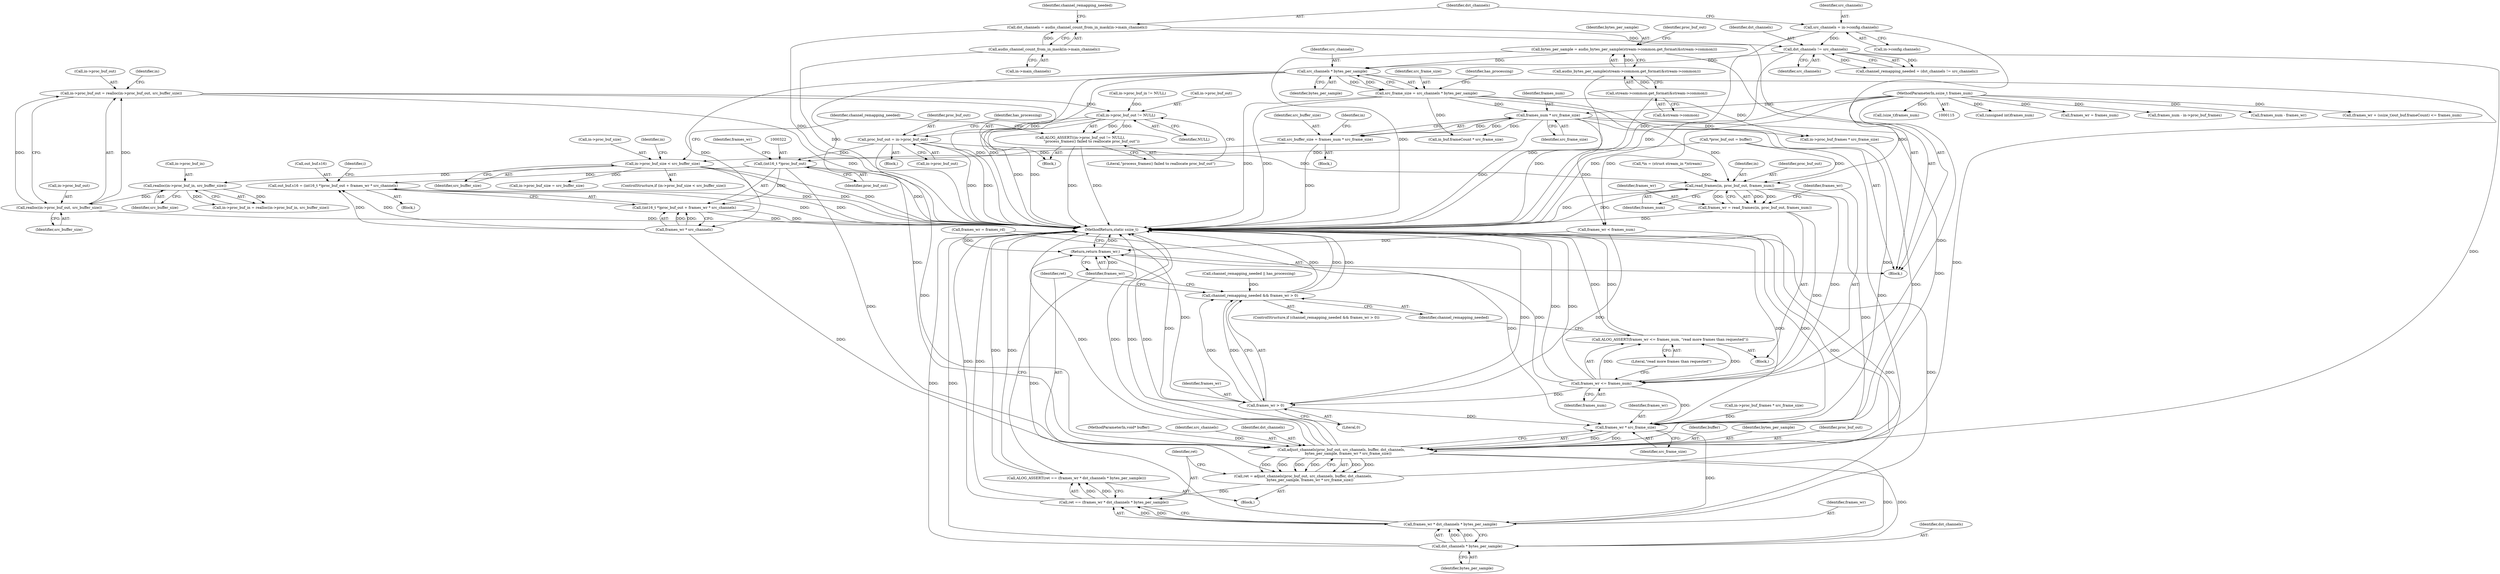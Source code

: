 digraph "0_Android_7df7ec13b1d222ac3a66797fbe432605ea8f973f@API" {
"1000217" [label="(Call,in->proc_buf_out = realloc(in->proc_buf_out, src_buffer_size))"];
"1000221" [label="(Call,realloc(in->proc_buf_out, src_buffer_size))"];
"1000205" [label="(Call,realloc(in->proc_buf_in, src_buffer_size))"];
"1000190" [label="(Call,in->proc_buf_size < src_buffer_size)"];
"1000184" [label="(Call,src_buffer_size = frames_num * src_frame_size)"];
"1000186" [label="(Call,frames_num * src_frame_size)"];
"1000118" [label="(MethodParameterIn,ssize_t frames_num)"];
"1000165" [label="(Call,src_frame_size = src_channels * bytes_per_sample)"];
"1000167" [label="(Call,src_channels * bytes_per_sample)"];
"1000161" [label="(Call,dst_channels != src_channels)"];
"1000152" [label="(Call,dst_channels = audio_channel_count_from_in_mask(in->main_channels))"];
"1000154" [label="(Call,audio_channel_count_from_in_mask(in->main_channels))"];
"1000144" [label="(Call,src_channels = in->config.channels)"];
"1000131" [label="(Call,bytes_per_sample = audio_bytes_per_sample(stream->common.get_format(&stream->common)))"];
"1000133" [label="(Call,audio_bytes_per_sample(stream->common.get_format(&stream->common)))"];
"1000134" [label="(Call,stream->common.get_format(&stream->common))"];
"1000227" [label="(Call,in->proc_buf_out != NULL)"];
"1000226" [label="(Call,ALOG_ASSERT((in->proc_buf_out != NULL),\n                    \"process_frames() failed to reallocate proc_buf_out\"))"];
"1000236" [label="(Call,proc_buf_out = in->proc_buf_out)"];
"1000321" [label="(Call,(int16_t *)proc_buf_out)"];
"1000316" [label="(Call,out_buf.s16 = (int16_t *)proc_buf_out + frames_wr * src_channels)"];
"1000320" [label="(Call,(int16_t *)proc_buf_out + frames_wr * src_channels)"];
"1000449" [label="(Call,adjust_channels(proc_buf_out, src_channels, buffer, dst_channels,\n            bytes_per_sample, frames_wr * src_frame_size))"];
"1000447" [label="(Call,ret = adjust_channels(proc_buf_out, src_channels, buffer, dst_channels,\n            bytes_per_sample, frames_wr * src_frame_size))"];
"1000459" [label="(Call,ret == (frames_wr * dst_channels * bytes_per_sample))"];
"1000458" [label="(Call,ALOG_ASSERT(ret == (frames_wr * dst_channels * bytes_per_sample)))"];
"1000463" [label="(Call,dst_channels * bytes_per_sample)"];
"1000461" [label="(Call,frames_wr * dst_channels * bytes_per_sample)"];
"1000466" [label="(Return,return frames_wr;)"];
"1000430" [label="(Call,read_frames(in, proc_buf_out, frames_num))"];
"1000428" [label="(Call,frames_wr = read_frames(in, proc_buf_out, frames_num))"];
"1000435" [label="(Call,frames_wr <= frames_num)"];
"1000434" [label="(Call,ALOG_ASSERT(frames_wr <= frames_num, \"read more frames than requested\"))"];
"1000442" [label="(Call,frames_wr > 0)"];
"1000440" [label="(Call,channel_remapping_needed && frames_wr > 0)"];
"1000455" [label="(Call,frames_wr * src_frame_size)"];
"1000325" [label="(Identifier,frames_wr)"];
"1000441" [label="(Identifier,channel_remapping_needed)"];
"1000448" [label="(Identifier,ret)"];
"1000221" [label="(Call,realloc(in->proc_buf_out, src_buffer_size))"];
"1000179" [label="(Call,channel_remapping_needed || has_processing)"];
"1000227" [label="(Call,in->proc_buf_out != NULL)"];
"1000317" [label="(Call,out_buf.s16)"];
"1000467" [label="(Identifier,frames_wr)"];
"1000133" [label="(Call,audio_bytes_per_sample(stream->common.get_format(&stream->common)))"];
"1000165" [label="(Call,src_frame_size = src_channels * bytes_per_sample)"];
"1000420" [label="(Call,(unsigned int)frames_num)"];
"1000423" [label="(Call,frames_wr = frames_num)"];
"1000209" [label="(Identifier,src_buffer_size)"];
"1000235" [label="(Block,)"];
"1000320" [label="(Call,(int16_t *)proc_buf_out + frames_wr * src_channels)"];
"1000185" [label="(Identifier,src_buffer_size)"];
"1000194" [label="(Identifier,src_buffer_size)"];
"1000462" [label="(Identifier,frames_wr)"];
"1000118" [label="(MethodParameterIn,ssize_t frames_num)"];
"1000459" [label="(Call,ret == (frames_wr * dst_channels * bytes_per_sample))"];
"1000182" [label="(Block,)"];
"1000218" [label="(Call,in->proc_buf_out)"];
"1000190" [label="(Call,in->proc_buf_size < src_buffer_size)"];
"1000162" [label="(Identifier,dst_channels)"];
"1000445" [label="(Block,)"];
"1000452" [label="(Identifier,buffer)"];
"1000456" [label="(Identifier,frames_wr)"];
"1000321" [label="(Call,(int16_t *)proc_buf_out)"];
"1000284" [label="(Call,frames_wr = frames_rd)"];
"1000454" [label="(Identifier,bytes_per_sample)"];
"1000465" [label="(Identifier,bytes_per_sample)"];
"1000169" [label="(Identifier,bytes_per_sample)"];
"1000232" [label="(Literal,\"process_frames() failed to reallocate proc_buf_out\")"];
"1000160" [label="(Identifier,channel_remapping_needed)"];
"1000217" [label="(Call,in->proc_buf_out = realloc(in->proc_buf_out, src_buffer_size))"];
"1000167" [label="(Call,src_channels * bytes_per_sample)"];
"1000461" [label="(Call,frames_wr * dst_channels * bytes_per_sample)"];
"1000245" [label="(Call,frames_wr < frames_num)"];
"1000161" [label="(Call,dst_channels != src_channels)"];
"1000449" [label="(Call,adjust_channels(proc_buf_out, src_channels, buffer, dst_channels,\n            bytes_per_sample, frames_wr * src_frame_size))"];
"1000437" [label="(Identifier,frames_num)"];
"1000196" [label="(Call,in->proc_buf_size = src_buffer_size)"];
"1000191" [label="(Call,in->proc_buf_size)"];
"1000225" [label="(Identifier,src_buffer_size)"];
"1000195" [label="(Block,)"];
"1000237" [label="(Identifier,proc_buf_out)"];
"1000192" [label="(Identifier,in)"];
"1000205" [label="(Call,realloc(in->proc_buf_in, src_buffer_size))"];
"1000140" [label="(Call,*proc_buf_out = buffer)"];
"1000436" [label="(Identifier,frames_wr)"];
"1000236" [label="(Call,proc_buf_out = in->proc_buf_out)"];
"1000460" [label="(Identifier,ret)"];
"1000141" [label="(Identifier,proc_buf_out)"];
"1000444" [label="(Literal,0)"];
"1000379" [label="(Call,in->proc_buf_frames * src_frame_size)"];
"1000242" [label="(Identifier,has_processing)"];
"1000153" [label="(Identifier,dst_channels)"];
"1000155" [label="(Call,in->main_channels)"];
"1000330" [label="(Identifier,i)"];
"1000438" [label="(Literal,\"read more frames than requested\")"];
"1000154" [label="(Call,audio_channel_count_from_in_mask(in->main_channels))"];
"1000450" [label="(Identifier,proc_buf_out)"];
"1000428" [label="(Call,frames_wr = read_frames(in, proc_buf_out, frames_num))"];
"1000201" [label="(Call,in->proc_buf_in = realloc(in->proc_buf_in, src_buffer_size))"];
"1000134" [label="(Call,stream->common.get_format(&stream->common))"];
"1000146" [label="(Call,in->config.channels)"];
"1000228" [label="(Call,in->proc_buf_out)"];
"1000117" [label="(MethodParameterIn,void* buffer)"];
"1000374" [label="(Call,in_buf.frameCount * src_frame_size)"];
"1000442" [label="(Call,frames_wr > 0)"];
"1000229" [label="(Identifier,in)"];
"1000316" [label="(Call,out_buf.s16 = (int16_t *)proc_buf_out + frames_wr * src_channels)"];
"1000431" [label="(Identifier,in)"];
"1000248" [label="(Block,)"];
"1000189" [label="(ControlStructure,if (in->proc_buf_size < src_buffer_size))"];
"1000198" [label="(Identifier,in)"];
"1000432" [label="(Identifier,proc_buf_out)"];
"1000163" [label="(Identifier,src_channels)"];
"1000231" [label="(Identifier,NULL)"];
"1000159" [label="(Call,channel_remapping_needed = (dst_channels != src_channels))"];
"1000152" [label="(Call,dst_channels = audio_channel_count_from_in_mask(in->main_channels))"];
"1000458" [label="(Call,ALOG_ASSERT(ret == (frames_wr * dst_channels * bytes_per_sample)))"];
"1000463" [label="(Call,dst_channels * bytes_per_sample)"];
"1000238" [label="(Call,in->proc_buf_out)"];
"1000427" [label="(Block,)"];
"1000440" [label="(Call,channel_remapping_needed && frames_wr > 0)"];
"1000121" [label="(Call,*in = (struct stream_in *)stream)"];
"1000119" [label="(Block,)"];
"1000434" [label="(Call,ALOG_ASSERT(frames_wr <= frames_num, \"read more frames than requested\"))"];
"1000451" [label="(Identifier,src_channels)"];
"1000447" [label="(Call,ret = adjust_channels(proc_buf_out, src_channels, buffer, dst_channels,\n            bytes_per_sample, frames_wr * src_frame_size))"];
"1000466" [label="(Return,return frames_wr;)"];
"1000323" [label="(Identifier,proc_buf_out)"];
"1000211" [label="(Call,in->proc_buf_in != NULL)"];
"1000206" [label="(Call,in->proc_buf_in)"];
"1000453" [label="(Identifier,dst_channels)"];
"1000186" [label="(Call,frames_num * src_frame_size)"];
"1000166" [label="(Identifier,src_frame_size)"];
"1000184" [label="(Call,src_buffer_size = frames_num * src_frame_size)"];
"1000429" [label="(Identifier,frames_wr)"];
"1000455" [label="(Call,frames_wr * src_frame_size)"];
"1000172" [label="(Identifier,has_processing)"];
"1000443" [label="(Identifier,frames_wr)"];
"1000226" [label="(Call,ALOG_ASSERT((in->proc_buf_out != NULL),\n                    \"process_frames() failed to reallocate proc_buf_out\"))"];
"1000274" [label="(Call,frames_num - in->proc_buf_frames)"];
"1000433" [label="(Identifier,frames_num)"];
"1000439" [label="(ControlStructure,if (channel_remapping_needed && frames_wr > 0))"];
"1000145" [label="(Identifier,src_channels)"];
"1000132" [label="(Identifier,bytes_per_sample)"];
"1000144" [label="(Call,src_channels = in->config.channels)"];
"1000188" [label="(Identifier,src_frame_size)"];
"1000234" [label="(Identifier,channel_remapping_needed)"];
"1000464" [label="(Identifier,dst_channels)"];
"1000187" [label="(Identifier,frames_num)"];
"1000131" [label="(Call,bytes_per_sample = audio_bytes_per_sample(stream->common.get_format(&stream->common)))"];
"1000313" [label="(Call,frames_num - frames_wr)"];
"1000430" [label="(Call,read_frames(in, proc_buf_out, frames_num))"];
"1000468" [label="(MethodReturn,static ssize_t)"];
"1000135" [label="(Call,&stream->common)"];
"1000222" [label="(Call,in->proc_buf_out)"];
"1000395" [label="(Call,(frames_wr + (ssize_t)out_buf.frameCount) <= frames_num)"];
"1000168" [label="(Identifier,src_channels)"];
"1000435" [label="(Call,frames_wr <= frames_num)"];
"1000269" [label="(Call,in->proc_buf_frames * src_frame_size)"];
"1000254" [label="(Call,(size_t)frames_num)"];
"1000324" [label="(Call,frames_wr * src_channels)"];
"1000457" [label="(Identifier,src_frame_size)"];
"1000217" -> "1000195"  [label="AST: "];
"1000217" -> "1000221"  [label="CFG: "];
"1000218" -> "1000217"  [label="AST: "];
"1000221" -> "1000217"  [label="AST: "];
"1000229" -> "1000217"  [label="CFG: "];
"1000217" -> "1000468"  [label="DDG: "];
"1000221" -> "1000217"  [label="DDG: "];
"1000221" -> "1000217"  [label="DDG: "];
"1000217" -> "1000227"  [label="DDG: "];
"1000221" -> "1000225"  [label="CFG: "];
"1000222" -> "1000221"  [label="AST: "];
"1000225" -> "1000221"  [label="AST: "];
"1000221" -> "1000468"  [label="DDG: "];
"1000205" -> "1000221"  [label="DDG: "];
"1000205" -> "1000201"  [label="AST: "];
"1000205" -> "1000209"  [label="CFG: "];
"1000206" -> "1000205"  [label="AST: "];
"1000209" -> "1000205"  [label="AST: "];
"1000201" -> "1000205"  [label="CFG: "];
"1000205" -> "1000201"  [label="DDG: "];
"1000205" -> "1000201"  [label="DDG: "];
"1000190" -> "1000205"  [label="DDG: "];
"1000190" -> "1000189"  [label="AST: "];
"1000190" -> "1000194"  [label="CFG: "];
"1000191" -> "1000190"  [label="AST: "];
"1000194" -> "1000190"  [label="AST: "];
"1000198" -> "1000190"  [label="CFG: "];
"1000234" -> "1000190"  [label="CFG: "];
"1000190" -> "1000468"  [label="DDG: "];
"1000190" -> "1000468"  [label="DDG: "];
"1000190" -> "1000468"  [label="DDG: "];
"1000184" -> "1000190"  [label="DDG: "];
"1000190" -> "1000196"  [label="DDG: "];
"1000184" -> "1000182"  [label="AST: "];
"1000184" -> "1000186"  [label="CFG: "];
"1000185" -> "1000184"  [label="AST: "];
"1000186" -> "1000184"  [label="AST: "];
"1000192" -> "1000184"  [label="CFG: "];
"1000184" -> "1000468"  [label="DDG: "];
"1000186" -> "1000184"  [label="DDG: "];
"1000186" -> "1000184"  [label="DDG: "];
"1000186" -> "1000188"  [label="CFG: "];
"1000187" -> "1000186"  [label="AST: "];
"1000188" -> "1000186"  [label="AST: "];
"1000186" -> "1000468"  [label="DDG: "];
"1000118" -> "1000186"  [label="DDG: "];
"1000165" -> "1000186"  [label="DDG: "];
"1000186" -> "1000245"  [label="DDG: "];
"1000186" -> "1000269"  [label="DDG: "];
"1000186" -> "1000374"  [label="DDG: "];
"1000186" -> "1000430"  [label="DDG: "];
"1000186" -> "1000455"  [label="DDG: "];
"1000118" -> "1000115"  [label="AST: "];
"1000118" -> "1000468"  [label="DDG: "];
"1000118" -> "1000245"  [label="DDG: "];
"1000118" -> "1000254"  [label="DDG: "];
"1000118" -> "1000274"  [label="DDG: "];
"1000118" -> "1000313"  [label="DDG: "];
"1000118" -> "1000395"  [label="DDG: "];
"1000118" -> "1000420"  [label="DDG: "];
"1000118" -> "1000423"  [label="DDG: "];
"1000118" -> "1000430"  [label="DDG: "];
"1000118" -> "1000435"  [label="DDG: "];
"1000165" -> "1000119"  [label="AST: "];
"1000165" -> "1000167"  [label="CFG: "];
"1000166" -> "1000165"  [label="AST: "];
"1000167" -> "1000165"  [label="AST: "];
"1000172" -> "1000165"  [label="CFG: "];
"1000165" -> "1000468"  [label="DDG: "];
"1000165" -> "1000468"  [label="DDG: "];
"1000167" -> "1000165"  [label="DDG: "];
"1000167" -> "1000165"  [label="DDG: "];
"1000165" -> "1000269"  [label="DDG: "];
"1000165" -> "1000374"  [label="DDG: "];
"1000165" -> "1000455"  [label="DDG: "];
"1000167" -> "1000169"  [label="CFG: "];
"1000168" -> "1000167"  [label="AST: "];
"1000169" -> "1000167"  [label="AST: "];
"1000167" -> "1000468"  [label="DDG: "];
"1000167" -> "1000468"  [label="DDG: "];
"1000161" -> "1000167"  [label="DDG: "];
"1000131" -> "1000167"  [label="DDG: "];
"1000167" -> "1000324"  [label="DDG: "];
"1000167" -> "1000449"  [label="DDG: "];
"1000167" -> "1000449"  [label="DDG: "];
"1000161" -> "1000159"  [label="AST: "];
"1000161" -> "1000163"  [label="CFG: "];
"1000162" -> "1000161"  [label="AST: "];
"1000163" -> "1000161"  [label="AST: "];
"1000159" -> "1000161"  [label="CFG: "];
"1000161" -> "1000468"  [label="DDG: "];
"1000161" -> "1000159"  [label="DDG: "];
"1000161" -> "1000159"  [label="DDG: "];
"1000152" -> "1000161"  [label="DDG: "];
"1000144" -> "1000161"  [label="DDG: "];
"1000161" -> "1000449"  [label="DDG: "];
"1000152" -> "1000119"  [label="AST: "];
"1000152" -> "1000154"  [label="CFG: "];
"1000153" -> "1000152"  [label="AST: "];
"1000154" -> "1000152"  [label="AST: "];
"1000160" -> "1000152"  [label="CFG: "];
"1000152" -> "1000468"  [label="DDG: "];
"1000154" -> "1000152"  [label="DDG: "];
"1000154" -> "1000155"  [label="CFG: "];
"1000155" -> "1000154"  [label="AST: "];
"1000154" -> "1000468"  [label="DDG: "];
"1000144" -> "1000119"  [label="AST: "];
"1000144" -> "1000146"  [label="CFG: "];
"1000145" -> "1000144"  [label="AST: "];
"1000146" -> "1000144"  [label="AST: "];
"1000153" -> "1000144"  [label="CFG: "];
"1000144" -> "1000468"  [label="DDG: "];
"1000131" -> "1000119"  [label="AST: "];
"1000131" -> "1000133"  [label="CFG: "];
"1000132" -> "1000131"  [label="AST: "];
"1000133" -> "1000131"  [label="AST: "];
"1000141" -> "1000131"  [label="CFG: "];
"1000131" -> "1000468"  [label="DDG: "];
"1000133" -> "1000131"  [label="DDG: "];
"1000133" -> "1000134"  [label="CFG: "];
"1000134" -> "1000133"  [label="AST: "];
"1000133" -> "1000468"  [label="DDG: "];
"1000134" -> "1000133"  [label="DDG: "];
"1000134" -> "1000135"  [label="CFG: "];
"1000135" -> "1000134"  [label="AST: "];
"1000134" -> "1000468"  [label="DDG: "];
"1000227" -> "1000226"  [label="AST: "];
"1000227" -> "1000231"  [label="CFG: "];
"1000228" -> "1000227"  [label="AST: "];
"1000231" -> "1000227"  [label="AST: "];
"1000232" -> "1000227"  [label="CFG: "];
"1000227" -> "1000468"  [label="DDG: "];
"1000227" -> "1000468"  [label="DDG: "];
"1000227" -> "1000226"  [label="DDG: "];
"1000227" -> "1000226"  [label="DDG: "];
"1000211" -> "1000227"  [label="DDG: "];
"1000227" -> "1000236"  [label="DDG: "];
"1000226" -> "1000195"  [label="AST: "];
"1000226" -> "1000232"  [label="CFG: "];
"1000232" -> "1000226"  [label="AST: "];
"1000234" -> "1000226"  [label="CFG: "];
"1000226" -> "1000468"  [label="DDG: "];
"1000226" -> "1000468"  [label="DDG: "];
"1000236" -> "1000235"  [label="AST: "];
"1000236" -> "1000238"  [label="CFG: "];
"1000237" -> "1000236"  [label="AST: "];
"1000238" -> "1000236"  [label="AST: "];
"1000242" -> "1000236"  [label="CFG: "];
"1000236" -> "1000468"  [label="DDG: "];
"1000236" -> "1000468"  [label="DDG: "];
"1000236" -> "1000321"  [label="DDG: "];
"1000236" -> "1000430"  [label="DDG: "];
"1000236" -> "1000449"  [label="DDG: "];
"1000321" -> "1000320"  [label="AST: "];
"1000321" -> "1000323"  [label="CFG: "];
"1000322" -> "1000321"  [label="AST: "];
"1000323" -> "1000321"  [label="AST: "];
"1000325" -> "1000321"  [label="CFG: "];
"1000321" -> "1000468"  [label="DDG: "];
"1000321" -> "1000316"  [label="DDG: "];
"1000321" -> "1000320"  [label="DDG: "];
"1000140" -> "1000321"  [label="DDG: "];
"1000321" -> "1000449"  [label="DDG: "];
"1000316" -> "1000248"  [label="AST: "];
"1000316" -> "1000320"  [label="CFG: "];
"1000317" -> "1000316"  [label="AST: "];
"1000320" -> "1000316"  [label="AST: "];
"1000330" -> "1000316"  [label="CFG: "];
"1000316" -> "1000468"  [label="DDG: "];
"1000316" -> "1000468"  [label="DDG: "];
"1000324" -> "1000316"  [label="DDG: "];
"1000324" -> "1000316"  [label="DDG: "];
"1000320" -> "1000324"  [label="CFG: "];
"1000324" -> "1000320"  [label="AST: "];
"1000320" -> "1000468"  [label="DDG: "];
"1000320" -> "1000468"  [label="DDG: "];
"1000324" -> "1000320"  [label="DDG: "];
"1000324" -> "1000320"  [label="DDG: "];
"1000449" -> "1000447"  [label="AST: "];
"1000449" -> "1000455"  [label="CFG: "];
"1000450" -> "1000449"  [label="AST: "];
"1000451" -> "1000449"  [label="AST: "];
"1000452" -> "1000449"  [label="AST: "];
"1000453" -> "1000449"  [label="AST: "];
"1000454" -> "1000449"  [label="AST: "];
"1000455" -> "1000449"  [label="AST: "];
"1000447" -> "1000449"  [label="CFG: "];
"1000449" -> "1000468"  [label="DDG: "];
"1000449" -> "1000468"  [label="DDG: "];
"1000449" -> "1000468"  [label="DDG: "];
"1000449" -> "1000468"  [label="DDG: "];
"1000449" -> "1000447"  [label="DDG: "];
"1000449" -> "1000447"  [label="DDG: "];
"1000449" -> "1000447"  [label="DDG: "];
"1000449" -> "1000447"  [label="DDG: "];
"1000449" -> "1000447"  [label="DDG: "];
"1000449" -> "1000447"  [label="DDG: "];
"1000140" -> "1000449"  [label="DDG: "];
"1000430" -> "1000449"  [label="DDG: "];
"1000324" -> "1000449"  [label="DDG: "];
"1000117" -> "1000449"  [label="DDG: "];
"1000455" -> "1000449"  [label="DDG: "];
"1000455" -> "1000449"  [label="DDG: "];
"1000449" -> "1000463"  [label="DDG: "];
"1000449" -> "1000463"  [label="DDG: "];
"1000447" -> "1000445"  [label="AST: "];
"1000448" -> "1000447"  [label="AST: "];
"1000460" -> "1000447"  [label="CFG: "];
"1000447" -> "1000468"  [label="DDG: "];
"1000447" -> "1000459"  [label="DDG: "];
"1000459" -> "1000458"  [label="AST: "];
"1000459" -> "1000461"  [label="CFG: "];
"1000460" -> "1000459"  [label="AST: "];
"1000461" -> "1000459"  [label="AST: "];
"1000458" -> "1000459"  [label="CFG: "];
"1000459" -> "1000468"  [label="DDG: "];
"1000459" -> "1000468"  [label="DDG: "];
"1000459" -> "1000458"  [label="DDG: "];
"1000459" -> "1000458"  [label="DDG: "];
"1000461" -> "1000459"  [label="DDG: "];
"1000461" -> "1000459"  [label="DDG: "];
"1000458" -> "1000445"  [label="AST: "];
"1000467" -> "1000458"  [label="CFG: "];
"1000458" -> "1000468"  [label="DDG: "];
"1000458" -> "1000468"  [label="DDG: "];
"1000463" -> "1000461"  [label="AST: "];
"1000463" -> "1000465"  [label="CFG: "];
"1000464" -> "1000463"  [label="AST: "];
"1000465" -> "1000463"  [label="AST: "];
"1000461" -> "1000463"  [label="CFG: "];
"1000463" -> "1000468"  [label="DDG: "];
"1000463" -> "1000468"  [label="DDG: "];
"1000463" -> "1000461"  [label="DDG: "];
"1000463" -> "1000461"  [label="DDG: "];
"1000462" -> "1000461"  [label="AST: "];
"1000461" -> "1000468"  [label="DDG: "];
"1000461" -> "1000468"  [label="DDG: "];
"1000455" -> "1000461"  [label="DDG: "];
"1000461" -> "1000466"  [label="DDG: "];
"1000466" -> "1000119"  [label="AST: "];
"1000466" -> "1000467"  [label="CFG: "];
"1000467" -> "1000466"  [label="AST: "];
"1000468" -> "1000466"  [label="CFG: "];
"1000466" -> "1000468"  [label="DDG: "];
"1000467" -> "1000466"  [label="DDG: "];
"1000442" -> "1000466"  [label="DDG: "];
"1000245" -> "1000466"  [label="DDG: "];
"1000435" -> "1000466"  [label="DDG: "];
"1000284" -> "1000466"  [label="DDG: "];
"1000430" -> "1000428"  [label="AST: "];
"1000430" -> "1000433"  [label="CFG: "];
"1000431" -> "1000430"  [label="AST: "];
"1000432" -> "1000430"  [label="AST: "];
"1000433" -> "1000430"  [label="AST: "];
"1000428" -> "1000430"  [label="CFG: "];
"1000430" -> "1000468"  [label="DDG: "];
"1000430" -> "1000468"  [label="DDG: "];
"1000430" -> "1000428"  [label="DDG: "];
"1000430" -> "1000428"  [label="DDG: "];
"1000430" -> "1000428"  [label="DDG: "];
"1000121" -> "1000430"  [label="DDG: "];
"1000140" -> "1000430"  [label="DDG: "];
"1000430" -> "1000435"  [label="DDG: "];
"1000428" -> "1000427"  [label="AST: "];
"1000429" -> "1000428"  [label="AST: "];
"1000436" -> "1000428"  [label="CFG: "];
"1000428" -> "1000468"  [label="DDG: "];
"1000428" -> "1000435"  [label="DDG: "];
"1000435" -> "1000434"  [label="AST: "];
"1000435" -> "1000437"  [label="CFG: "];
"1000436" -> "1000435"  [label="AST: "];
"1000437" -> "1000435"  [label="AST: "];
"1000438" -> "1000435"  [label="CFG: "];
"1000435" -> "1000468"  [label="DDG: "];
"1000435" -> "1000468"  [label="DDG: "];
"1000435" -> "1000434"  [label="DDG: "];
"1000435" -> "1000434"  [label="DDG: "];
"1000435" -> "1000442"  [label="DDG: "];
"1000435" -> "1000455"  [label="DDG: "];
"1000434" -> "1000427"  [label="AST: "];
"1000434" -> "1000438"  [label="CFG: "];
"1000438" -> "1000434"  [label="AST: "];
"1000441" -> "1000434"  [label="CFG: "];
"1000434" -> "1000468"  [label="DDG: "];
"1000434" -> "1000468"  [label="DDG: "];
"1000442" -> "1000440"  [label="AST: "];
"1000442" -> "1000444"  [label="CFG: "];
"1000443" -> "1000442"  [label="AST: "];
"1000444" -> "1000442"  [label="AST: "];
"1000440" -> "1000442"  [label="CFG: "];
"1000442" -> "1000468"  [label="DDG: "];
"1000442" -> "1000440"  [label="DDG: "];
"1000442" -> "1000440"  [label="DDG: "];
"1000245" -> "1000442"  [label="DDG: "];
"1000284" -> "1000442"  [label="DDG: "];
"1000442" -> "1000455"  [label="DDG: "];
"1000440" -> "1000439"  [label="AST: "];
"1000440" -> "1000441"  [label="CFG: "];
"1000441" -> "1000440"  [label="AST: "];
"1000448" -> "1000440"  [label="CFG: "];
"1000467" -> "1000440"  [label="CFG: "];
"1000440" -> "1000468"  [label="DDG: "];
"1000440" -> "1000468"  [label="DDG: "];
"1000440" -> "1000468"  [label="DDG: "];
"1000179" -> "1000440"  [label="DDG: "];
"1000455" -> "1000457"  [label="CFG: "];
"1000456" -> "1000455"  [label="AST: "];
"1000457" -> "1000455"  [label="AST: "];
"1000455" -> "1000468"  [label="DDG: "];
"1000245" -> "1000455"  [label="DDG: "];
"1000284" -> "1000455"  [label="DDG: "];
"1000379" -> "1000455"  [label="DDG: "];
"1000269" -> "1000455"  [label="DDG: "];
}
